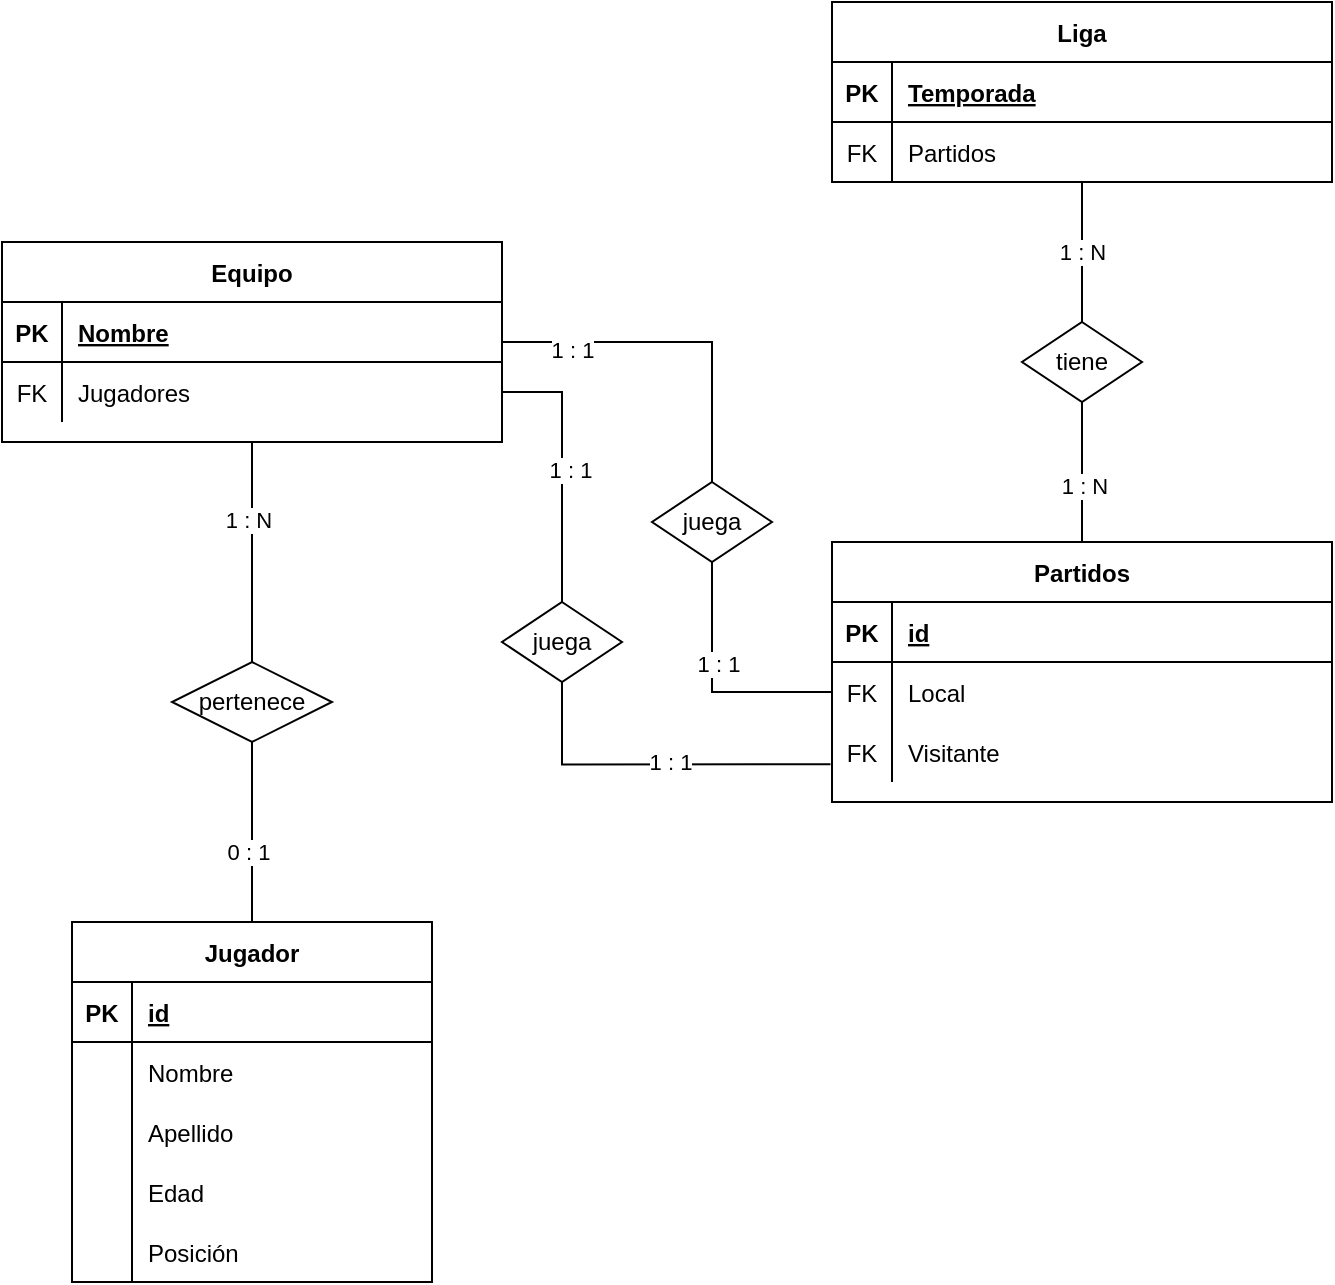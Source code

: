 <mxfile version="20.2.0" type="github">
  <diagram id="R2lEEEUBdFMjLlhIrx00" name="Page-1">
    <mxGraphModel dx="1422" dy="754" grid="1" gridSize="10" guides="1" tooltips="1" connect="1" arrows="1" fold="1" page="1" pageScale="1" pageWidth="850" pageHeight="1100" math="0" shadow="0" extFonts="Permanent Marker^https://fonts.googleapis.com/css?family=Permanent+Marker">
      <root>
        <mxCell id="0" />
        <mxCell id="1" parent="0" />
        <mxCell id="C-vyLk0tnHw3VtMMgP7b-2" value="Liga" style="shape=table;startSize=30;container=1;collapsible=1;childLayout=tableLayout;fixedRows=1;rowLines=0;fontStyle=1;align=center;resizeLast=1;" parent="1" vertex="1">
          <mxGeometry x="510" y="90" width="250" height="90" as="geometry" />
        </mxCell>
        <mxCell id="C-vyLk0tnHw3VtMMgP7b-3" value="" style="shape=partialRectangle;collapsible=0;dropTarget=0;pointerEvents=0;fillColor=none;points=[[0,0.5],[1,0.5]];portConstraint=eastwest;top=0;left=0;right=0;bottom=1;" parent="C-vyLk0tnHw3VtMMgP7b-2" vertex="1">
          <mxGeometry y="30" width="250" height="30" as="geometry" />
        </mxCell>
        <mxCell id="C-vyLk0tnHw3VtMMgP7b-4" value="PK" style="shape=partialRectangle;overflow=hidden;connectable=0;fillColor=none;top=0;left=0;bottom=0;right=0;fontStyle=1;" parent="C-vyLk0tnHw3VtMMgP7b-3" vertex="1">
          <mxGeometry width="30" height="30" as="geometry">
            <mxRectangle width="30" height="30" as="alternateBounds" />
          </mxGeometry>
        </mxCell>
        <mxCell id="C-vyLk0tnHw3VtMMgP7b-5" value="Temporada" style="shape=partialRectangle;overflow=hidden;connectable=0;fillColor=none;top=0;left=0;bottom=0;right=0;align=left;spacingLeft=6;fontStyle=5;" parent="C-vyLk0tnHw3VtMMgP7b-3" vertex="1">
          <mxGeometry x="30" width="220" height="30" as="geometry">
            <mxRectangle width="220" height="30" as="alternateBounds" />
          </mxGeometry>
        </mxCell>
        <mxCell id="C-vyLk0tnHw3VtMMgP7b-6" value="" style="shape=partialRectangle;collapsible=0;dropTarget=0;pointerEvents=0;fillColor=none;points=[[0,0.5],[1,0.5]];portConstraint=eastwest;top=0;left=0;right=0;bottom=0;" parent="C-vyLk0tnHw3VtMMgP7b-2" vertex="1">
          <mxGeometry y="60" width="250" height="30" as="geometry" />
        </mxCell>
        <mxCell id="C-vyLk0tnHw3VtMMgP7b-7" value="FK" style="shape=partialRectangle;overflow=hidden;connectable=0;fillColor=none;top=0;left=0;bottom=0;right=0;" parent="C-vyLk0tnHw3VtMMgP7b-6" vertex="1">
          <mxGeometry width="30" height="30" as="geometry">
            <mxRectangle width="30" height="30" as="alternateBounds" />
          </mxGeometry>
        </mxCell>
        <mxCell id="C-vyLk0tnHw3VtMMgP7b-8" value="Partidos" style="shape=partialRectangle;overflow=hidden;connectable=0;fillColor=none;top=0;left=0;bottom=0;right=0;align=left;spacingLeft=6;" parent="C-vyLk0tnHw3VtMMgP7b-6" vertex="1">
          <mxGeometry x="30" width="220" height="30" as="geometry">
            <mxRectangle width="220" height="30" as="alternateBounds" />
          </mxGeometry>
        </mxCell>
        <mxCell id="C-vyLk0tnHw3VtMMgP7b-13" value="Partidos" style="shape=table;startSize=30;container=1;collapsible=1;childLayout=tableLayout;fixedRows=1;rowLines=0;fontStyle=1;align=center;resizeLast=1;" parent="1" vertex="1">
          <mxGeometry x="510" y="360" width="250" height="130" as="geometry" />
        </mxCell>
        <mxCell id="C-vyLk0tnHw3VtMMgP7b-14" value="" style="shape=partialRectangle;collapsible=0;dropTarget=0;pointerEvents=0;fillColor=none;points=[[0,0.5],[1,0.5]];portConstraint=eastwest;top=0;left=0;right=0;bottom=1;" parent="C-vyLk0tnHw3VtMMgP7b-13" vertex="1">
          <mxGeometry y="30" width="250" height="30" as="geometry" />
        </mxCell>
        <mxCell id="C-vyLk0tnHw3VtMMgP7b-15" value="PK" style="shape=partialRectangle;overflow=hidden;connectable=0;fillColor=none;top=0;left=0;bottom=0;right=0;fontStyle=1;" parent="C-vyLk0tnHw3VtMMgP7b-14" vertex="1">
          <mxGeometry width="30" height="30" as="geometry">
            <mxRectangle width="30" height="30" as="alternateBounds" />
          </mxGeometry>
        </mxCell>
        <mxCell id="C-vyLk0tnHw3VtMMgP7b-16" value="id" style="shape=partialRectangle;overflow=hidden;connectable=0;fillColor=none;top=0;left=0;bottom=0;right=0;align=left;spacingLeft=6;fontStyle=5;" parent="C-vyLk0tnHw3VtMMgP7b-14" vertex="1">
          <mxGeometry x="30" width="220" height="30" as="geometry">
            <mxRectangle width="220" height="30" as="alternateBounds" />
          </mxGeometry>
        </mxCell>
        <mxCell id="C-vyLk0tnHw3VtMMgP7b-17" value="" style="shape=partialRectangle;collapsible=0;dropTarget=0;pointerEvents=0;fillColor=none;points=[[0,0.5],[1,0.5]];portConstraint=eastwest;top=0;left=0;right=0;bottom=0;" parent="C-vyLk0tnHw3VtMMgP7b-13" vertex="1">
          <mxGeometry y="60" width="250" height="30" as="geometry" />
        </mxCell>
        <mxCell id="C-vyLk0tnHw3VtMMgP7b-18" value="FK" style="shape=partialRectangle;overflow=hidden;connectable=0;fillColor=none;top=0;left=0;bottom=0;right=0;" parent="C-vyLk0tnHw3VtMMgP7b-17" vertex="1">
          <mxGeometry width="30" height="30" as="geometry">
            <mxRectangle width="30" height="30" as="alternateBounds" />
          </mxGeometry>
        </mxCell>
        <mxCell id="C-vyLk0tnHw3VtMMgP7b-19" value="Local" style="shape=partialRectangle;overflow=hidden;connectable=0;fillColor=none;top=0;left=0;bottom=0;right=0;align=left;spacingLeft=6;" parent="C-vyLk0tnHw3VtMMgP7b-17" vertex="1">
          <mxGeometry x="30" width="220" height="30" as="geometry">
            <mxRectangle width="220" height="30" as="alternateBounds" />
          </mxGeometry>
        </mxCell>
        <mxCell id="C-vyLk0tnHw3VtMMgP7b-20" value="" style="shape=partialRectangle;collapsible=0;dropTarget=0;pointerEvents=0;fillColor=none;points=[[0,0.5],[1,0.5]];portConstraint=eastwest;top=0;left=0;right=0;bottom=0;" parent="C-vyLk0tnHw3VtMMgP7b-13" vertex="1">
          <mxGeometry y="90" width="250" height="30" as="geometry" />
        </mxCell>
        <mxCell id="C-vyLk0tnHw3VtMMgP7b-21" value="FK" style="shape=partialRectangle;overflow=hidden;connectable=0;fillColor=none;top=0;left=0;bottom=0;right=0;" parent="C-vyLk0tnHw3VtMMgP7b-20" vertex="1">
          <mxGeometry width="30" height="30" as="geometry">
            <mxRectangle width="30" height="30" as="alternateBounds" />
          </mxGeometry>
        </mxCell>
        <mxCell id="C-vyLk0tnHw3VtMMgP7b-22" value="Visitante" style="shape=partialRectangle;overflow=hidden;connectable=0;fillColor=none;top=0;left=0;bottom=0;right=0;align=left;spacingLeft=6;" parent="C-vyLk0tnHw3VtMMgP7b-20" vertex="1">
          <mxGeometry x="30" width="220" height="30" as="geometry">
            <mxRectangle width="220" height="30" as="alternateBounds" />
          </mxGeometry>
        </mxCell>
        <mxCell id="gNxvDGa7FP8_hASn6RdQ-31" style="edgeStyle=orthogonalEdgeStyle;rounded=0;orthogonalLoop=1;jettySize=auto;html=1;exitX=1;exitY=0.5;exitDx=0;exitDy=0;entryX=0.5;entryY=0;entryDx=0;entryDy=0;endArrow=none;endFill=0;" edge="1" parent="1" source="C-vyLk0tnHw3VtMMgP7b-23" target="gNxvDGa7FP8_hASn6RdQ-30">
          <mxGeometry relative="1" as="geometry" />
        </mxCell>
        <mxCell id="gNxvDGa7FP8_hASn6RdQ-35" value="1 : 1" style="edgeLabel;html=1;align=center;verticalAlign=middle;resizable=0;points=[];" vertex="1" connectable="0" parent="gNxvDGa7FP8_hASn6RdQ-31">
          <mxGeometry x="-0.6" y="-4" relative="1" as="geometry">
            <mxPoint as="offset" />
          </mxGeometry>
        </mxCell>
        <mxCell id="C-vyLk0tnHw3VtMMgP7b-23" value="Equipo" style="shape=table;startSize=30;container=1;collapsible=1;childLayout=tableLayout;fixedRows=1;rowLines=0;fontStyle=1;align=center;resizeLast=1;" parent="1" vertex="1">
          <mxGeometry x="95" y="210" width="250" height="100" as="geometry" />
        </mxCell>
        <mxCell id="C-vyLk0tnHw3VtMMgP7b-24" value="" style="shape=partialRectangle;collapsible=0;dropTarget=0;pointerEvents=0;fillColor=none;points=[[0,0.5],[1,0.5]];portConstraint=eastwest;top=0;left=0;right=0;bottom=1;" parent="C-vyLk0tnHw3VtMMgP7b-23" vertex="1">
          <mxGeometry y="30" width="250" height="30" as="geometry" />
        </mxCell>
        <mxCell id="C-vyLk0tnHw3VtMMgP7b-25" value="PK" style="shape=partialRectangle;overflow=hidden;connectable=0;fillColor=none;top=0;left=0;bottom=0;right=0;fontStyle=1;" parent="C-vyLk0tnHw3VtMMgP7b-24" vertex="1">
          <mxGeometry width="30" height="30" as="geometry">
            <mxRectangle width="30" height="30" as="alternateBounds" />
          </mxGeometry>
        </mxCell>
        <mxCell id="C-vyLk0tnHw3VtMMgP7b-26" value="Nombre" style="shape=partialRectangle;overflow=hidden;connectable=0;fillColor=none;top=0;left=0;bottom=0;right=0;align=left;spacingLeft=6;fontStyle=5;" parent="C-vyLk0tnHw3VtMMgP7b-24" vertex="1">
          <mxGeometry x="30" width="220" height="30" as="geometry">
            <mxRectangle width="220" height="30" as="alternateBounds" />
          </mxGeometry>
        </mxCell>
        <mxCell id="C-vyLk0tnHw3VtMMgP7b-27" value="" style="shape=partialRectangle;collapsible=0;dropTarget=0;pointerEvents=0;fillColor=none;points=[[0,0.5],[1,0.5]];portConstraint=eastwest;top=0;left=0;right=0;bottom=0;" parent="C-vyLk0tnHw3VtMMgP7b-23" vertex="1">
          <mxGeometry y="60" width="250" height="30" as="geometry" />
        </mxCell>
        <mxCell id="C-vyLk0tnHw3VtMMgP7b-28" value="FK" style="shape=partialRectangle;overflow=hidden;connectable=0;fillColor=none;top=0;left=0;bottom=0;right=0;" parent="C-vyLk0tnHw3VtMMgP7b-27" vertex="1">
          <mxGeometry width="30" height="30" as="geometry">
            <mxRectangle width="30" height="30" as="alternateBounds" />
          </mxGeometry>
        </mxCell>
        <mxCell id="C-vyLk0tnHw3VtMMgP7b-29" value="Jugadores" style="shape=partialRectangle;overflow=hidden;connectable=0;fillColor=none;top=0;left=0;bottom=0;right=0;align=left;spacingLeft=6;" parent="C-vyLk0tnHw3VtMMgP7b-27" vertex="1">
          <mxGeometry x="30" width="220" height="30" as="geometry">
            <mxRectangle width="220" height="30" as="alternateBounds" />
          </mxGeometry>
        </mxCell>
        <mxCell id="gNxvDGa7FP8_hASn6RdQ-1" value="Jugador" style="shape=table;startSize=30;container=1;collapsible=1;childLayout=tableLayout;fixedRows=1;rowLines=0;fontStyle=1;align=center;resizeLast=1;" vertex="1" parent="1">
          <mxGeometry x="130" y="550" width="180" height="180" as="geometry" />
        </mxCell>
        <mxCell id="gNxvDGa7FP8_hASn6RdQ-2" value="" style="shape=tableRow;horizontal=0;startSize=0;swimlaneHead=0;swimlaneBody=0;fillColor=none;collapsible=0;dropTarget=0;points=[[0,0.5],[1,0.5]];portConstraint=eastwest;top=0;left=0;right=0;bottom=1;" vertex="1" parent="gNxvDGa7FP8_hASn6RdQ-1">
          <mxGeometry y="30" width="180" height="30" as="geometry" />
        </mxCell>
        <mxCell id="gNxvDGa7FP8_hASn6RdQ-3" value="PK" style="shape=partialRectangle;connectable=0;fillColor=none;top=0;left=0;bottom=0;right=0;fontStyle=1;overflow=hidden;" vertex="1" parent="gNxvDGa7FP8_hASn6RdQ-2">
          <mxGeometry width="30" height="30" as="geometry">
            <mxRectangle width="30" height="30" as="alternateBounds" />
          </mxGeometry>
        </mxCell>
        <mxCell id="gNxvDGa7FP8_hASn6RdQ-4" value="id" style="shape=partialRectangle;connectable=0;fillColor=none;top=0;left=0;bottom=0;right=0;align=left;spacingLeft=6;fontStyle=5;overflow=hidden;" vertex="1" parent="gNxvDGa7FP8_hASn6RdQ-2">
          <mxGeometry x="30" width="150" height="30" as="geometry">
            <mxRectangle width="150" height="30" as="alternateBounds" />
          </mxGeometry>
        </mxCell>
        <mxCell id="gNxvDGa7FP8_hASn6RdQ-5" value="" style="shape=tableRow;horizontal=0;startSize=0;swimlaneHead=0;swimlaneBody=0;fillColor=none;collapsible=0;dropTarget=0;points=[[0,0.5],[1,0.5]];portConstraint=eastwest;top=0;left=0;right=0;bottom=0;" vertex="1" parent="gNxvDGa7FP8_hASn6RdQ-1">
          <mxGeometry y="60" width="180" height="30" as="geometry" />
        </mxCell>
        <mxCell id="gNxvDGa7FP8_hASn6RdQ-6" value="" style="shape=partialRectangle;connectable=0;fillColor=none;top=0;left=0;bottom=0;right=0;editable=1;overflow=hidden;" vertex="1" parent="gNxvDGa7FP8_hASn6RdQ-5">
          <mxGeometry width="30" height="30" as="geometry">
            <mxRectangle width="30" height="30" as="alternateBounds" />
          </mxGeometry>
        </mxCell>
        <mxCell id="gNxvDGa7FP8_hASn6RdQ-7" value="Nombre" style="shape=partialRectangle;connectable=0;fillColor=none;top=0;left=0;bottom=0;right=0;align=left;spacingLeft=6;overflow=hidden;" vertex="1" parent="gNxvDGa7FP8_hASn6RdQ-5">
          <mxGeometry x="30" width="150" height="30" as="geometry">
            <mxRectangle width="150" height="30" as="alternateBounds" />
          </mxGeometry>
        </mxCell>
        <mxCell id="gNxvDGa7FP8_hASn6RdQ-8" value="" style="shape=tableRow;horizontal=0;startSize=0;swimlaneHead=0;swimlaneBody=0;fillColor=none;collapsible=0;dropTarget=0;points=[[0,0.5],[1,0.5]];portConstraint=eastwest;top=0;left=0;right=0;bottom=0;" vertex="1" parent="gNxvDGa7FP8_hASn6RdQ-1">
          <mxGeometry y="90" width="180" height="30" as="geometry" />
        </mxCell>
        <mxCell id="gNxvDGa7FP8_hASn6RdQ-9" value="" style="shape=partialRectangle;connectable=0;fillColor=none;top=0;left=0;bottom=0;right=0;editable=1;overflow=hidden;" vertex="1" parent="gNxvDGa7FP8_hASn6RdQ-8">
          <mxGeometry width="30" height="30" as="geometry">
            <mxRectangle width="30" height="30" as="alternateBounds" />
          </mxGeometry>
        </mxCell>
        <mxCell id="gNxvDGa7FP8_hASn6RdQ-10" value="Apellido" style="shape=partialRectangle;connectable=0;fillColor=none;top=0;left=0;bottom=0;right=0;align=left;spacingLeft=6;overflow=hidden;" vertex="1" parent="gNxvDGa7FP8_hASn6RdQ-8">
          <mxGeometry x="30" width="150" height="30" as="geometry">
            <mxRectangle width="150" height="30" as="alternateBounds" />
          </mxGeometry>
        </mxCell>
        <mxCell id="gNxvDGa7FP8_hASn6RdQ-11" value="" style="shape=tableRow;horizontal=0;startSize=0;swimlaneHead=0;swimlaneBody=0;fillColor=none;collapsible=0;dropTarget=0;points=[[0,0.5],[1,0.5]];portConstraint=eastwest;top=0;left=0;right=0;bottom=0;" vertex="1" parent="gNxvDGa7FP8_hASn6RdQ-1">
          <mxGeometry y="120" width="180" height="30" as="geometry" />
        </mxCell>
        <mxCell id="gNxvDGa7FP8_hASn6RdQ-12" value="" style="shape=partialRectangle;connectable=0;fillColor=none;top=0;left=0;bottom=0;right=0;editable=1;overflow=hidden;" vertex="1" parent="gNxvDGa7FP8_hASn6RdQ-11">
          <mxGeometry width="30" height="30" as="geometry">
            <mxRectangle width="30" height="30" as="alternateBounds" />
          </mxGeometry>
        </mxCell>
        <mxCell id="gNxvDGa7FP8_hASn6RdQ-13" value="Edad" style="shape=partialRectangle;connectable=0;fillColor=none;top=0;left=0;bottom=0;right=0;align=left;spacingLeft=6;overflow=hidden;" vertex="1" parent="gNxvDGa7FP8_hASn6RdQ-11">
          <mxGeometry x="30" width="150" height="30" as="geometry">
            <mxRectangle width="150" height="30" as="alternateBounds" />
          </mxGeometry>
        </mxCell>
        <mxCell id="gNxvDGa7FP8_hASn6RdQ-14" value="" style="shape=tableRow;horizontal=0;startSize=0;swimlaneHead=0;swimlaneBody=0;fillColor=none;collapsible=0;dropTarget=0;points=[[0,0.5],[1,0.5]];portConstraint=eastwest;top=0;left=0;right=0;bottom=0;" vertex="1" parent="gNxvDGa7FP8_hASn6RdQ-1">
          <mxGeometry y="150" width="180" height="30" as="geometry" />
        </mxCell>
        <mxCell id="gNxvDGa7FP8_hASn6RdQ-15" value="" style="shape=partialRectangle;connectable=0;fillColor=none;top=0;left=0;bottom=0;right=0;editable=1;overflow=hidden;" vertex="1" parent="gNxvDGa7FP8_hASn6RdQ-14">
          <mxGeometry width="30" height="30" as="geometry">
            <mxRectangle width="30" height="30" as="alternateBounds" />
          </mxGeometry>
        </mxCell>
        <mxCell id="gNxvDGa7FP8_hASn6RdQ-16" value="Posición" style="shape=partialRectangle;connectable=0;fillColor=none;top=0;left=0;bottom=0;right=0;align=left;spacingLeft=6;overflow=hidden;" vertex="1" parent="gNxvDGa7FP8_hASn6RdQ-14">
          <mxGeometry x="30" width="150" height="30" as="geometry">
            <mxRectangle width="150" height="30" as="alternateBounds" />
          </mxGeometry>
        </mxCell>
        <mxCell id="gNxvDGa7FP8_hASn6RdQ-21" style="edgeStyle=orthogonalEdgeStyle;rounded=0;orthogonalLoop=1;jettySize=auto;html=1;exitX=0.5;exitY=0;exitDx=0;exitDy=0;entryX=0.5;entryY=1;entryDx=0;entryDy=0;endArrow=none;endFill=0;" edge="1" parent="1" source="gNxvDGa7FP8_hASn6RdQ-17" target="C-vyLk0tnHw3VtMMgP7b-23">
          <mxGeometry relative="1" as="geometry" />
        </mxCell>
        <mxCell id="gNxvDGa7FP8_hASn6RdQ-23" value="1 : N" style="edgeLabel;html=1;align=center;verticalAlign=middle;resizable=0;points=[];" vertex="1" connectable="0" parent="gNxvDGa7FP8_hASn6RdQ-21">
          <mxGeometry x="0.297" y="2" relative="1" as="geometry">
            <mxPoint as="offset" />
          </mxGeometry>
        </mxCell>
        <mxCell id="gNxvDGa7FP8_hASn6RdQ-22" style="edgeStyle=orthogonalEdgeStyle;rounded=0;orthogonalLoop=1;jettySize=auto;html=1;exitX=0.5;exitY=1;exitDx=0;exitDy=0;entryX=0.5;entryY=0;entryDx=0;entryDy=0;endArrow=none;endFill=0;" edge="1" parent="1" source="gNxvDGa7FP8_hASn6RdQ-17" target="gNxvDGa7FP8_hASn6RdQ-1">
          <mxGeometry relative="1" as="geometry" />
        </mxCell>
        <mxCell id="gNxvDGa7FP8_hASn6RdQ-24" value="0 : 1" style="edgeLabel;html=1;align=center;verticalAlign=middle;resizable=0;points=[];" vertex="1" connectable="0" parent="gNxvDGa7FP8_hASn6RdQ-22">
          <mxGeometry x="0.211" y="-2" relative="1" as="geometry">
            <mxPoint as="offset" />
          </mxGeometry>
        </mxCell>
        <mxCell id="gNxvDGa7FP8_hASn6RdQ-17" value="pertenece" style="shape=rhombus;perimeter=rhombusPerimeter;whiteSpace=wrap;html=1;align=center;" vertex="1" parent="1">
          <mxGeometry x="180" y="420" width="80" height="40" as="geometry" />
        </mxCell>
        <mxCell id="gNxvDGa7FP8_hASn6RdQ-34" style="edgeStyle=orthogonalEdgeStyle;rounded=0;orthogonalLoop=1;jettySize=auto;html=1;exitX=0.5;exitY=1;exitDx=0;exitDy=0;entryX=-0.003;entryY=0.706;entryDx=0;entryDy=0;entryPerimeter=0;endArrow=none;endFill=0;" edge="1" parent="1" source="gNxvDGa7FP8_hASn6RdQ-29" target="C-vyLk0tnHw3VtMMgP7b-20">
          <mxGeometry relative="1" as="geometry" />
        </mxCell>
        <mxCell id="gNxvDGa7FP8_hASn6RdQ-38" value="1 : 1" style="edgeLabel;html=1;align=center;verticalAlign=middle;resizable=0;points=[];" vertex="1" connectable="0" parent="gNxvDGa7FP8_hASn6RdQ-34">
          <mxGeometry x="0.077" y="1" relative="1" as="geometry">
            <mxPoint as="offset" />
          </mxGeometry>
        </mxCell>
        <mxCell id="gNxvDGa7FP8_hASn6RdQ-29" value="juega" style="shape=rhombus;perimeter=rhombusPerimeter;whiteSpace=wrap;html=1;align=center;" vertex="1" parent="1">
          <mxGeometry x="345" y="390" width="60" height="40" as="geometry" />
        </mxCell>
        <mxCell id="gNxvDGa7FP8_hASn6RdQ-32" style="edgeStyle=orthogonalEdgeStyle;rounded=0;orthogonalLoop=1;jettySize=auto;html=1;exitX=0.5;exitY=1;exitDx=0;exitDy=0;entryX=0;entryY=0.5;entryDx=0;entryDy=0;endArrow=none;endFill=0;" edge="1" parent="1" source="gNxvDGa7FP8_hASn6RdQ-30" target="C-vyLk0tnHw3VtMMgP7b-17">
          <mxGeometry relative="1" as="geometry" />
        </mxCell>
        <mxCell id="gNxvDGa7FP8_hASn6RdQ-36" value="1 : 1" style="edgeLabel;html=1;align=center;verticalAlign=middle;resizable=0;points=[];" vertex="1" connectable="0" parent="gNxvDGa7FP8_hASn6RdQ-32">
          <mxGeometry x="-0.195" y="3" relative="1" as="geometry">
            <mxPoint as="offset" />
          </mxGeometry>
        </mxCell>
        <mxCell id="gNxvDGa7FP8_hASn6RdQ-30" value="juega" style="shape=rhombus;perimeter=rhombusPerimeter;whiteSpace=wrap;html=1;align=center;" vertex="1" parent="1">
          <mxGeometry x="420" y="330" width="60" height="40" as="geometry" />
        </mxCell>
        <mxCell id="gNxvDGa7FP8_hASn6RdQ-33" style="edgeStyle=orthogonalEdgeStyle;rounded=0;orthogonalLoop=1;jettySize=auto;html=1;exitX=1;exitY=0.5;exitDx=0;exitDy=0;entryX=0.5;entryY=0;entryDx=0;entryDy=0;endArrow=none;endFill=0;" edge="1" parent="1" source="C-vyLk0tnHw3VtMMgP7b-27" target="gNxvDGa7FP8_hASn6RdQ-29">
          <mxGeometry relative="1" as="geometry" />
        </mxCell>
        <mxCell id="gNxvDGa7FP8_hASn6RdQ-37" value="1 : 1" style="edgeLabel;html=1;align=center;verticalAlign=middle;resizable=0;points=[];" vertex="1" connectable="0" parent="gNxvDGa7FP8_hASn6RdQ-33">
          <mxGeometry x="0.017" y="4" relative="1" as="geometry">
            <mxPoint as="offset" />
          </mxGeometry>
        </mxCell>
        <mxCell id="gNxvDGa7FP8_hASn6RdQ-43" value="1 : N" style="edgeStyle=orthogonalEdgeStyle;rounded=0;orthogonalLoop=1;jettySize=auto;html=1;exitX=0.5;exitY=0;exitDx=0;exitDy=0;entryX=0.5;entryY=1;entryDx=0;entryDy=0;entryPerimeter=0;endArrow=none;endFill=0;" edge="1" parent="1" source="gNxvDGa7FP8_hASn6RdQ-40" target="C-vyLk0tnHw3VtMMgP7b-6">
          <mxGeometry relative="1" as="geometry" />
        </mxCell>
        <mxCell id="gNxvDGa7FP8_hASn6RdQ-44" style="edgeStyle=orthogonalEdgeStyle;rounded=0;orthogonalLoop=1;jettySize=auto;html=1;exitX=0.5;exitY=1;exitDx=0;exitDy=0;entryX=0.5;entryY=0;entryDx=0;entryDy=0;endArrow=none;endFill=0;" edge="1" parent="1" source="gNxvDGa7FP8_hASn6RdQ-40" target="C-vyLk0tnHw3VtMMgP7b-13">
          <mxGeometry relative="1" as="geometry" />
        </mxCell>
        <mxCell id="gNxvDGa7FP8_hASn6RdQ-45" value="1 : N" style="edgeLabel;html=1;align=center;verticalAlign=middle;resizable=0;points=[];" vertex="1" connectable="0" parent="gNxvDGa7FP8_hASn6RdQ-44">
          <mxGeometry x="0.192" y="1" relative="1" as="geometry">
            <mxPoint as="offset" />
          </mxGeometry>
        </mxCell>
        <mxCell id="gNxvDGa7FP8_hASn6RdQ-40" value="tiene" style="shape=rhombus;perimeter=rhombusPerimeter;whiteSpace=wrap;html=1;align=center;" vertex="1" parent="1">
          <mxGeometry x="605" y="250" width="60" height="40" as="geometry" />
        </mxCell>
      </root>
    </mxGraphModel>
  </diagram>
</mxfile>
